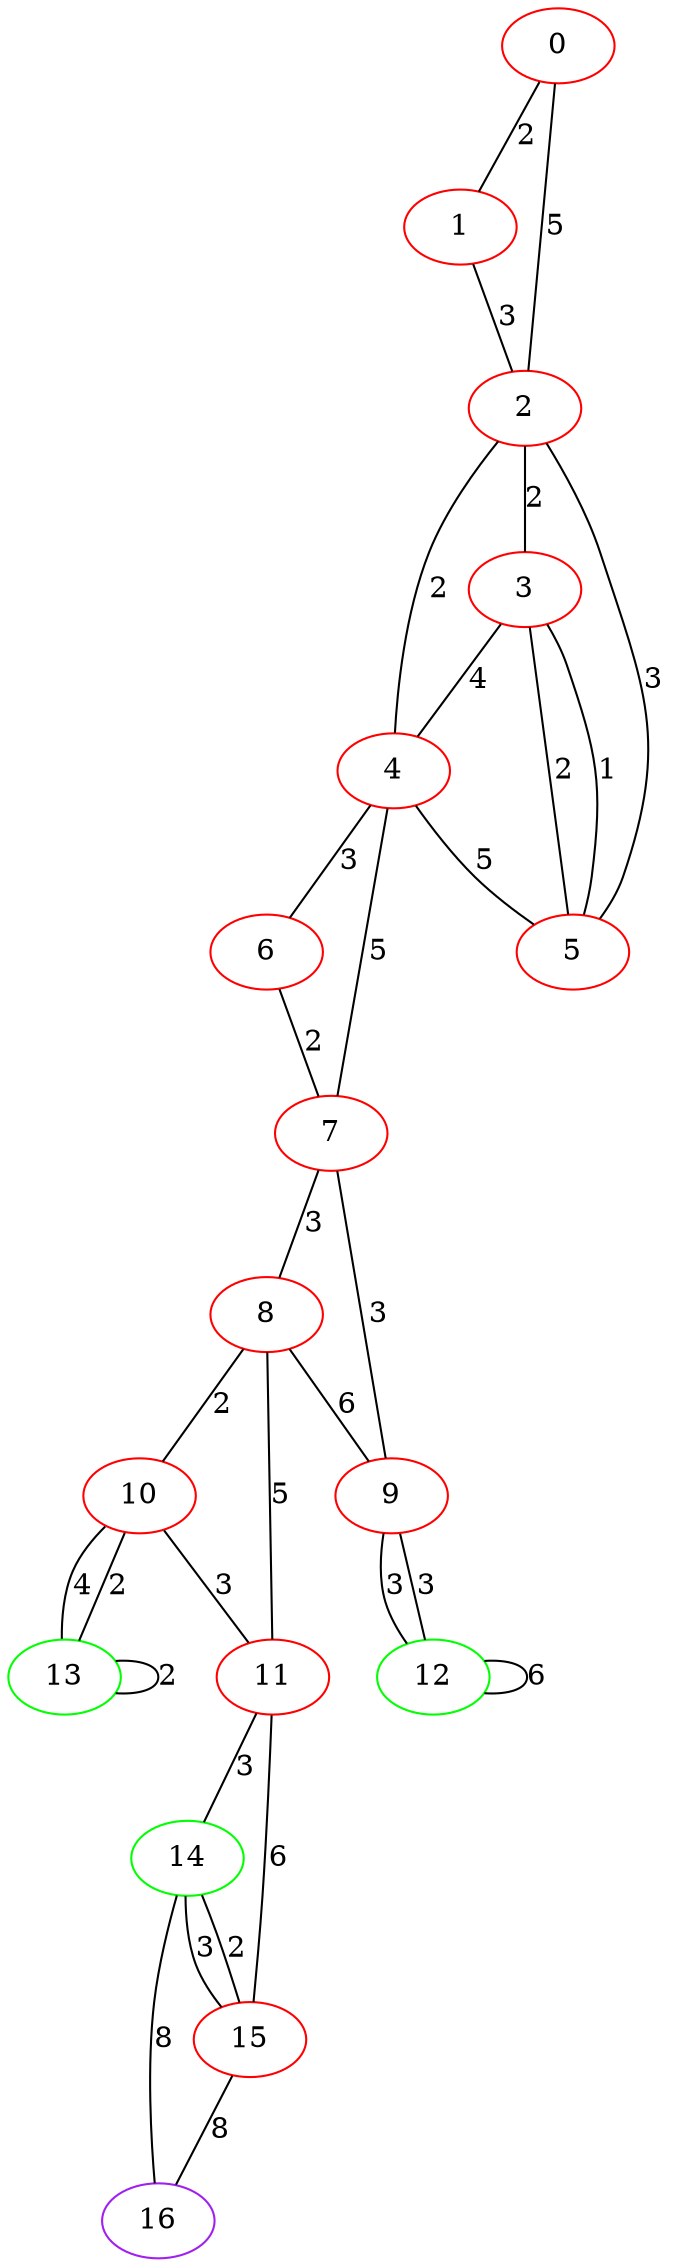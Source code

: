graph "" {
0 [color=red, weight=1];
1 [color=red, weight=1];
2 [color=red, weight=1];
3 [color=red, weight=1];
4 [color=red, weight=1];
5 [color=red, weight=1];
6 [color=red, weight=1];
7 [color=red, weight=1];
8 [color=red, weight=1];
9 [color=red, weight=1];
10 [color=red, weight=1];
11 [color=red, weight=1];
12 [color=green, weight=2];
13 [color=green, weight=2];
14 [color=green, weight=2];
15 [color=red, weight=1];
16 [color=purple, weight=4];
0 -- 1  [key=0, label=2];
0 -- 2  [key=0, label=5];
1 -- 2  [key=0, label=3];
2 -- 3  [key=0, label=2];
2 -- 4  [key=0, label=2];
2 -- 5  [key=0, label=3];
3 -- 4  [key=0, label=4];
3 -- 5  [key=0, label=2];
3 -- 5  [key=1, label=1];
4 -- 5  [key=0, label=5];
4 -- 6  [key=0, label=3];
4 -- 7  [key=0, label=5];
6 -- 7  [key=0, label=2];
7 -- 8  [key=0, label=3];
7 -- 9  [key=0, label=3];
8 -- 9  [key=0, label=6];
8 -- 10  [key=0, label=2];
8 -- 11  [key=0, label=5];
9 -- 12  [key=0, label=3];
9 -- 12  [key=1, label=3];
10 -- 11  [key=0, label=3];
10 -- 13  [key=0, label=4];
10 -- 13  [key=1, label=2];
11 -- 14  [key=0, label=3];
11 -- 15  [key=0, label=6];
12 -- 12  [key=0, label=6];
13 -- 13  [key=0, label=2];
14 -- 16  [key=0, label=8];
14 -- 15  [key=0, label=3];
14 -- 15  [key=1, label=2];
15 -- 16  [key=0, label=8];
}
